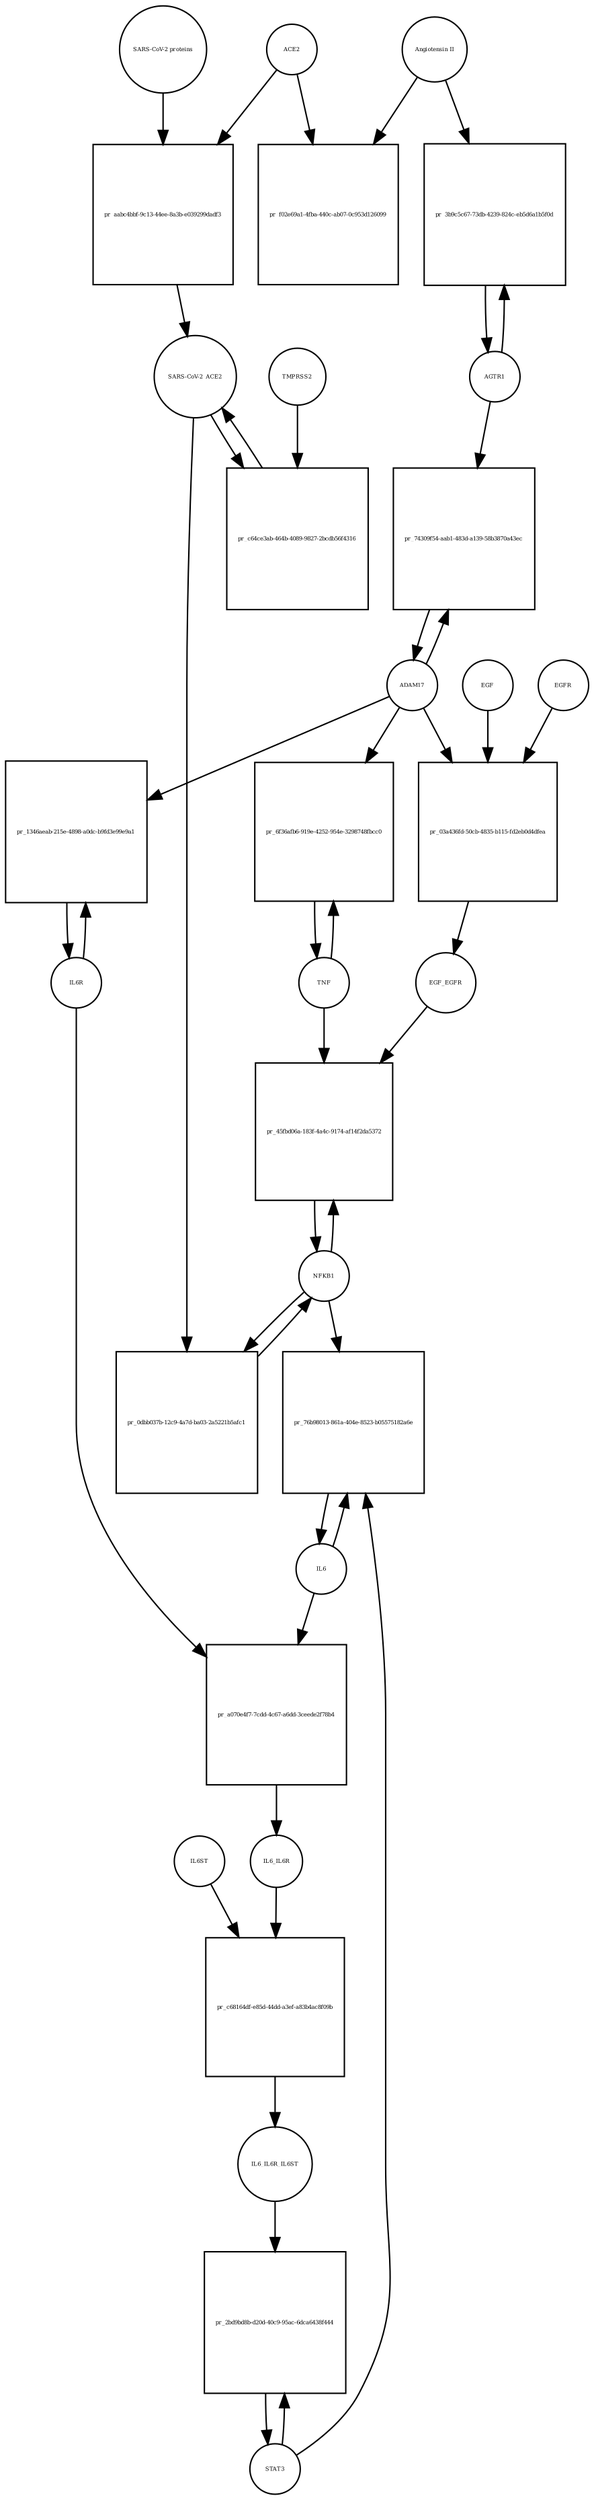 strict digraph  {
"Angiotensin II" [annotation="", bipartite=0, cls="simple chemical", fontsize=4, label="Angiotensin II", shape=circle];
"pr_f02e69a1-4fba-440c-ab07-0c953d126099" [annotation="", bipartite=1, cls=process, fontsize=4, label="pr_f02e69a1-4fba-440c-ab07-0c953d126099", shape=square];
ACE2 [annotation="", bipartite=0, cls=macromolecule, fontsize=4, label=ACE2, shape=circle];
"pr_aabc4bbf-9c13-44ee-8a3b-e039299dadf3" [annotation="", bipartite=1, cls=process, fontsize=4, label="pr_aabc4bbf-9c13-44ee-8a3b-e039299dadf3", shape=square];
"SARS-CoV-2_ACE2" [annotation="", bipartite=0, cls=complex, fontsize=4, label="SARS-CoV-2_ACE2", shape=circle];
"SARS-CoV-2 proteins" [annotation="", bipartite=0, cls=macromolecule, fontsize=4, label="SARS-CoV-2 proteins", shape=circle];
"pr_c64ce3ab-464b-4089-9827-2bcdb56f4316" [annotation="", bipartite=1, cls=process, fontsize=4, label="pr_c64ce3ab-464b-4089-9827-2bcdb56f4316", shape=square];
TMPRSS2 [annotation="", bipartite=0, cls=macromolecule, fontsize=4, label=TMPRSS2, shape=circle];
NFKB1 [annotation="", bipartite=0, cls=macromolecule, fontsize=4, label=NFKB1, shape=circle];
"pr_0dbb037b-12c9-4a7d-ba03-2a5221b5afc1" [annotation="", bipartite=1, cls=process, fontsize=4, label="pr_0dbb037b-12c9-4a7d-ba03-2a5221b5afc1", shape=square];
"pr_45fbd06a-183f-4a4c-9174-af14f2da5372" [annotation="", bipartite=1, cls=process, fontsize=4, label="pr_45fbd06a-183f-4a4c-9174-af14f2da5372", shape=square];
EGF_EGFR [annotation="", bipartite=0, cls=complex, fontsize=4, label=EGF_EGFR, shape=circle];
TNF [annotation="", bipartite=0, cls=macromolecule, fontsize=4, label=TNF, shape=circle];
AGTR1 [annotation="", bipartite=0, cls=macromolecule, fontsize=4, label=AGTR1, shape=circle];
"pr_3b9c5c67-73db-4239-824c-eb5d6a1b5f0d" [annotation="", bipartite=1, cls=process, fontsize=4, label="pr_3b9c5c67-73db-4239-824c-eb5d6a1b5f0d", shape=square];
ADAM17 [annotation="", bipartite=0, cls=macromolecule, fontsize=4, label=ADAM17, shape=circle];
"pr_74309f54-aab1-483d-a139-58b3870a43ec" [annotation="", bipartite=1, cls=process, fontsize=4, label="pr_74309f54-aab1-483d-a139-58b3870a43ec", shape=square];
IL6R [annotation="", bipartite=0, cls=macromolecule, fontsize=4, label=IL6R, shape=circle];
"pr_1346aeab-215e-4898-a0dc-b9fd3e99e9a1" [annotation="", bipartite=1, cls=process, fontsize=4, label="pr_1346aeab-215e-4898-a0dc-b9fd3e99e9a1", shape=square];
EGFR [annotation="", bipartite=0, cls=macromolecule, fontsize=4, label=EGFR, shape=circle];
"pr_03a436fd-50cb-4835-b115-fd2eb0d4dfea" [annotation="", bipartite=1, cls=process, fontsize=4, label="pr_03a436fd-50cb-4835-b115-fd2eb0d4dfea", shape=square];
EGF [annotation="", bipartite=0, cls=macromolecule, fontsize=4, label=EGF, shape=circle];
"pr_6f36afb6-919e-4252-954e-3298748fbcc0" [annotation="", bipartite=1, cls=process, fontsize=4, label="pr_6f36afb6-919e-4252-954e-3298748fbcc0", shape=square];
"pr_a070e4f7-7cdd-4c67-a6dd-3ceede2f78b4" [annotation="", bipartite=1, cls=process, fontsize=4, label="pr_a070e4f7-7cdd-4c67-a6dd-3ceede2f78b4", shape=square];
IL6_IL6R [annotation="", bipartite=0, cls=complex, fontsize=4, label=IL6_IL6R, shape=circle];
IL6 [annotation="", bipartite=0, cls=macromolecule, fontsize=4, label=IL6, shape=circle];
"pr_c68164df-e85d-44dd-a3ef-a83b4ac8f09b" [annotation="", bipartite=1, cls=process, fontsize=4, label="pr_c68164df-e85d-44dd-a3ef-a83b4ac8f09b", shape=square];
IL6_IL6R_IL6ST [annotation="", bipartite=0, cls=complex, fontsize=4, label=IL6_IL6R_IL6ST, shape=circle];
IL6ST [annotation="", bipartite=0, cls=macromolecule, fontsize=4, label=IL6ST, shape=circle];
STAT3 [annotation="", bipartite=0, cls=macromolecule, fontsize=4, label=STAT3, shape=circle];
"pr_2bd9bd8b-d20d-40c9-95ac-6dca6438f444" [annotation="", bipartite=1, cls=process, fontsize=4, label="pr_2bd9bd8b-d20d-40c9-95ac-6dca6438f444", shape=square];
"pr_76b98013-861a-404e-8523-b05575182a6e" [annotation="", bipartite=1, cls=process, fontsize=4, label="pr_76b98013-861a-404e-8523-b05575182a6e", shape=square];
"Angiotensin II" -> "pr_f02e69a1-4fba-440c-ab07-0c953d126099"  [annotation="", interaction_type=consumption];
"Angiotensin II" -> "pr_3b9c5c67-73db-4239-824c-eb5d6a1b5f0d"  [annotation="", interaction_type=catalysis];
ACE2 -> "pr_f02e69a1-4fba-440c-ab07-0c953d126099"  [annotation="", interaction_type=catalysis];
ACE2 -> "pr_aabc4bbf-9c13-44ee-8a3b-e039299dadf3"  [annotation="", interaction_type=consumption];
"pr_aabc4bbf-9c13-44ee-8a3b-e039299dadf3" -> "SARS-CoV-2_ACE2"  [annotation="", interaction_type=production];
"SARS-CoV-2_ACE2" -> "pr_c64ce3ab-464b-4089-9827-2bcdb56f4316"  [annotation="", interaction_type=consumption];
"SARS-CoV-2_ACE2" -> "pr_0dbb037b-12c9-4a7d-ba03-2a5221b5afc1"  [annotation="", interaction_type=stimulation];
"SARS-CoV-2 proteins" -> "pr_aabc4bbf-9c13-44ee-8a3b-e039299dadf3"  [annotation="", interaction_type=consumption];
"pr_c64ce3ab-464b-4089-9827-2bcdb56f4316" -> "SARS-CoV-2_ACE2"  [annotation="", interaction_type=production];
TMPRSS2 -> "pr_c64ce3ab-464b-4089-9827-2bcdb56f4316"  [annotation="", interaction_type=consumption];
NFKB1 -> "pr_0dbb037b-12c9-4a7d-ba03-2a5221b5afc1"  [annotation="", interaction_type=consumption];
NFKB1 -> "pr_45fbd06a-183f-4a4c-9174-af14f2da5372"  [annotation="", interaction_type=consumption];
NFKB1 -> "pr_76b98013-861a-404e-8523-b05575182a6e"  [annotation="", interaction_type=stimulation];
"pr_0dbb037b-12c9-4a7d-ba03-2a5221b5afc1" -> NFKB1  [annotation="", interaction_type=production];
"pr_45fbd06a-183f-4a4c-9174-af14f2da5372" -> NFKB1  [annotation="", interaction_type=production];
EGF_EGFR -> "pr_45fbd06a-183f-4a4c-9174-af14f2da5372"  [annotation="", interaction_type=stimulation];
TNF -> "pr_45fbd06a-183f-4a4c-9174-af14f2da5372"  [annotation="", interaction_type=stimulation];
TNF -> "pr_6f36afb6-919e-4252-954e-3298748fbcc0"  [annotation="", interaction_type=consumption];
AGTR1 -> "pr_3b9c5c67-73db-4239-824c-eb5d6a1b5f0d"  [annotation="", interaction_type=consumption];
AGTR1 -> "pr_74309f54-aab1-483d-a139-58b3870a43ec"  [annotation="", interaction_type=catalysis];
"pr_3b9c5c67-73db-4239-824c-eb5d6a1b5f0d" -> AGTR1  [annotation="", interaction_type=production];
ADAM17 -> "pr_74309f54-aab1-483d-a139-58b3870a43ec"  [annotation="", interaction_type=consumption];
ADAM17 -> "pr_1346aeab-215e-4898-a0dc-b9fd3e99e9a1"  [annotation="", interaction_type=catalysis];
ADAM17 -> "pr_03a436fd-50cb-4835-b115-fd2eb0d4dfea"  [annotation="", interaction_type=stimulation];
ADAM17 -> "pr_6f36afb6-919e-4252-954e-3298748fbcc0"  [annotation="", interaction_type=catalysis];
"pr_74309f54-aab1-483d-a139-58b3870a43ec" -> ADAM17  [annotation="", interaction_type=production];
IL6R -> "pr_1346aeab-215e-4898-a0dc-b9fd3e99e9a1"  [annotation="", interaction_type=consumption];
IL6R -> "pr_a070e4f7-7cdd-4c67-a6dd-3ceede2f78b4"  [annotation="", interaction_type=consumption];
"pr_1346aeab-215e-4898-a0dc-b9fd3e99e9a1" -> IL6R  [annotation="", interaction_type=production];
EGFR -> "pr_03a436fd-50cb-4835-b115-fd2eb0d4dfea"  [annotation="", interaction_type=consumption];
"pr_03a436fd-50cb-4835-b115-fd2eb0d4dfea" -> EGF_EGFR  [annotation="", interaction_type=production];
EGF -> "pr_03a436fd-50cb-4835-b115-fd2eb0d4dfea"  [annotation="", interaction_type=consumption];
"pr_6f36afb6-919e-4252-954e-3298748fbcc0" -> TNF  [annotation="", interaction_type=production];
"pr_a070e4f7-7cdd-4c67-a6dd-3ceede2f78b4" -> IL6_IL6R  [annotation="", interaction_type=production];
IL6_IL6R -> "pr_c68164df-e85d-44dd-a3ef-a83b4ac8f09b"  [annotation="", interaction_type=consumption];
IL6 -> "pr_a070e4f7-7cdd-4c67-a6dd-3ceede2f78b4"  [annotation="", interaction_type=consumption];
IL6 -> "pr_76b98013-861a-404e-8523-b05575182a6e"  [annotation="", interaction_type=consumption];
"pr_c68164df-e85d-44dd-a3ef-a83b4ac8f09b" -> IL6_IL6R_IL6ST  [annotation="", interaction_type=production];
IL6_IL6R_IL6ST -> "pr_2bd9bd8b-d20d-40c9-95ac-6dca6438f444"  [annotation="", interaction_type=catalysis];
IL6ST -> "pr_c68164df-e85d-44dd-a3ef-a83b4ac8f09b"  [annotation="", interaction_type=consumption];
STAT3 -> "pr_2bd9bd8b-d20d-40c9-95ac-6dca6438f444"  [annotation="", interaction_type=consumption];
STAT3 -> "pr_76b98013-861a-404e-8523-b05575182a6e"  [annotation="", interaction_type=stimulation];
"pr_2bd9bd8b-d20d-40c9-95ac-6dca6438f444" -> STAT3  [annotation="", interaction_type=production];
"pr_76b98013-861a-404e-8523-b05575182a6e" -> IL6  [annotation="", interaction_type=production];
}
